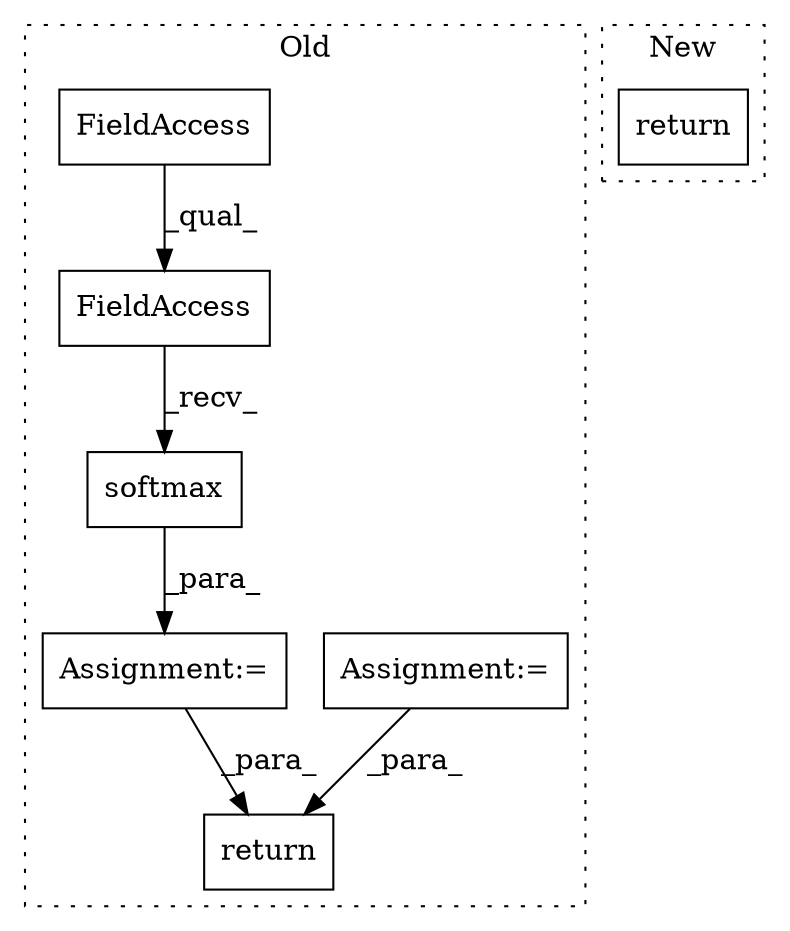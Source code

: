 digraph G {
subgraph cluster0 {
1 [label="softmax" a="32" s="16856,16872" l="8,1" shape="box"];
3 [label="return" a="41" s="17663" l="7" shape="box"];
4 [label="Assignment:=" a="7" s="17188" l="1" shape="box"];
5 [label="Assignment:=" a="7" s="16835" l="1" shape="box"];
6 [label="FieldAccess" a="22" s="16836" l="19" shape="box"];
7 [label="FieldAccess" a="22" s="16836" l="8" shape="box"];
label = "Old";
style="dotted";
}
subgraph cluster1 {
2 [label="return" a="41" s="16896" l="7" shape="box"];
label = "New";
style="dotted";
}
1 -> 5 [label="_para_"];
4 -> 3 [label="_para_"];
5 -> 3 [label="_para_"];
6 -> 1 [label="_recv_"];
7 -> 6 [label="_qual_"];
}